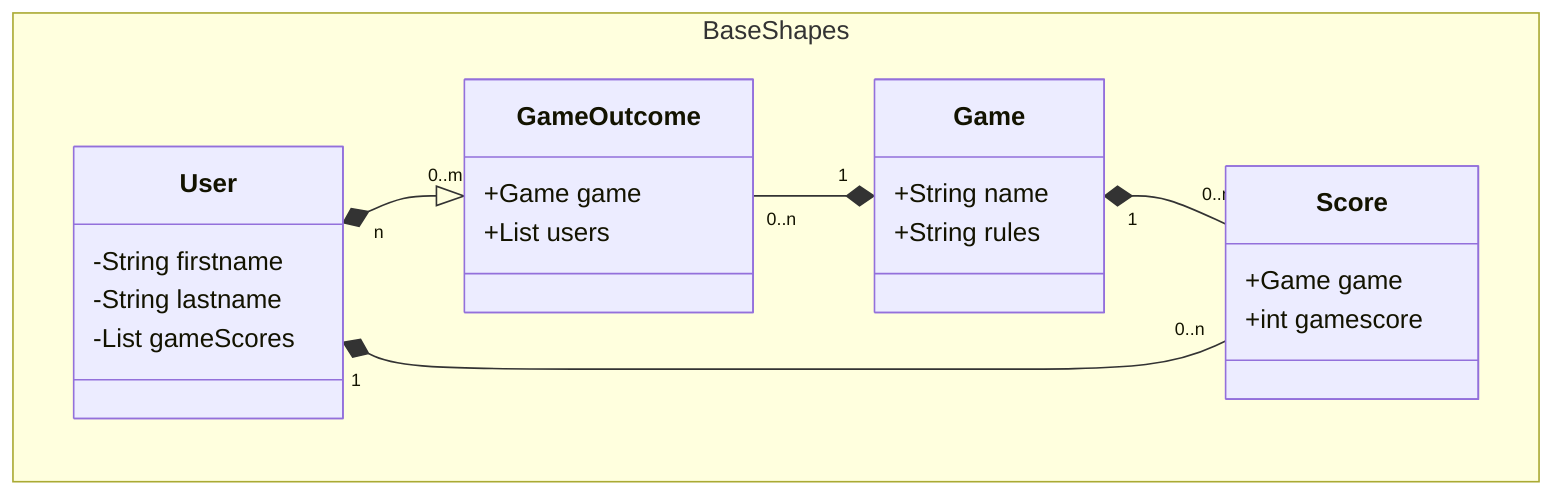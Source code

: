 classDiagram
    namespace BaseShapes {
        class User{
            -String firstname
            -String lastname
            -List<Score> gameScores
        }

        class Game{
            +String name
            +String rules
        }
        class GameOutcome{
            +Game game
            +List<User> users
        }
        class Score{
            +Game game
            +int gamescore
        }
    }
    Score "0..n" --* "1"User
    User "n" *--|> "0..m" GameOutcome
    GameOutcome "0..n" --* "1" Game
    Game "1" *-- "0..n" Score